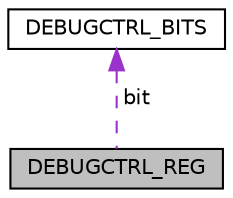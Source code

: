 digraph "DEBUGCTRL_REG"
{
  edge [fontname="Helvetica",fontsize="10",labelfontname="Helvetica",labelfontsize="10"];
  node [fontname="Helvetica",fontsize="10",shape=record];
  Node1 [label="DEBUGCTRL_REG",height=0.2,width=0.4,color="black", fillcolor="grey75", style="filled", fontcolor="black"];
  Node2 -> Node1 [dir="back",color="darkorchid3",fontsize="10",style="dashed",label=" bit" ,fontname="Helvetica"];
  Node2 [label="DEBUGCTRL_BITS",height=0.2,width=0.4,color="black", fillcolor="white", style="filled",URL="$struct_d_e_b_u_g_c_t_r_l___b_i_t_s.html"];
}
